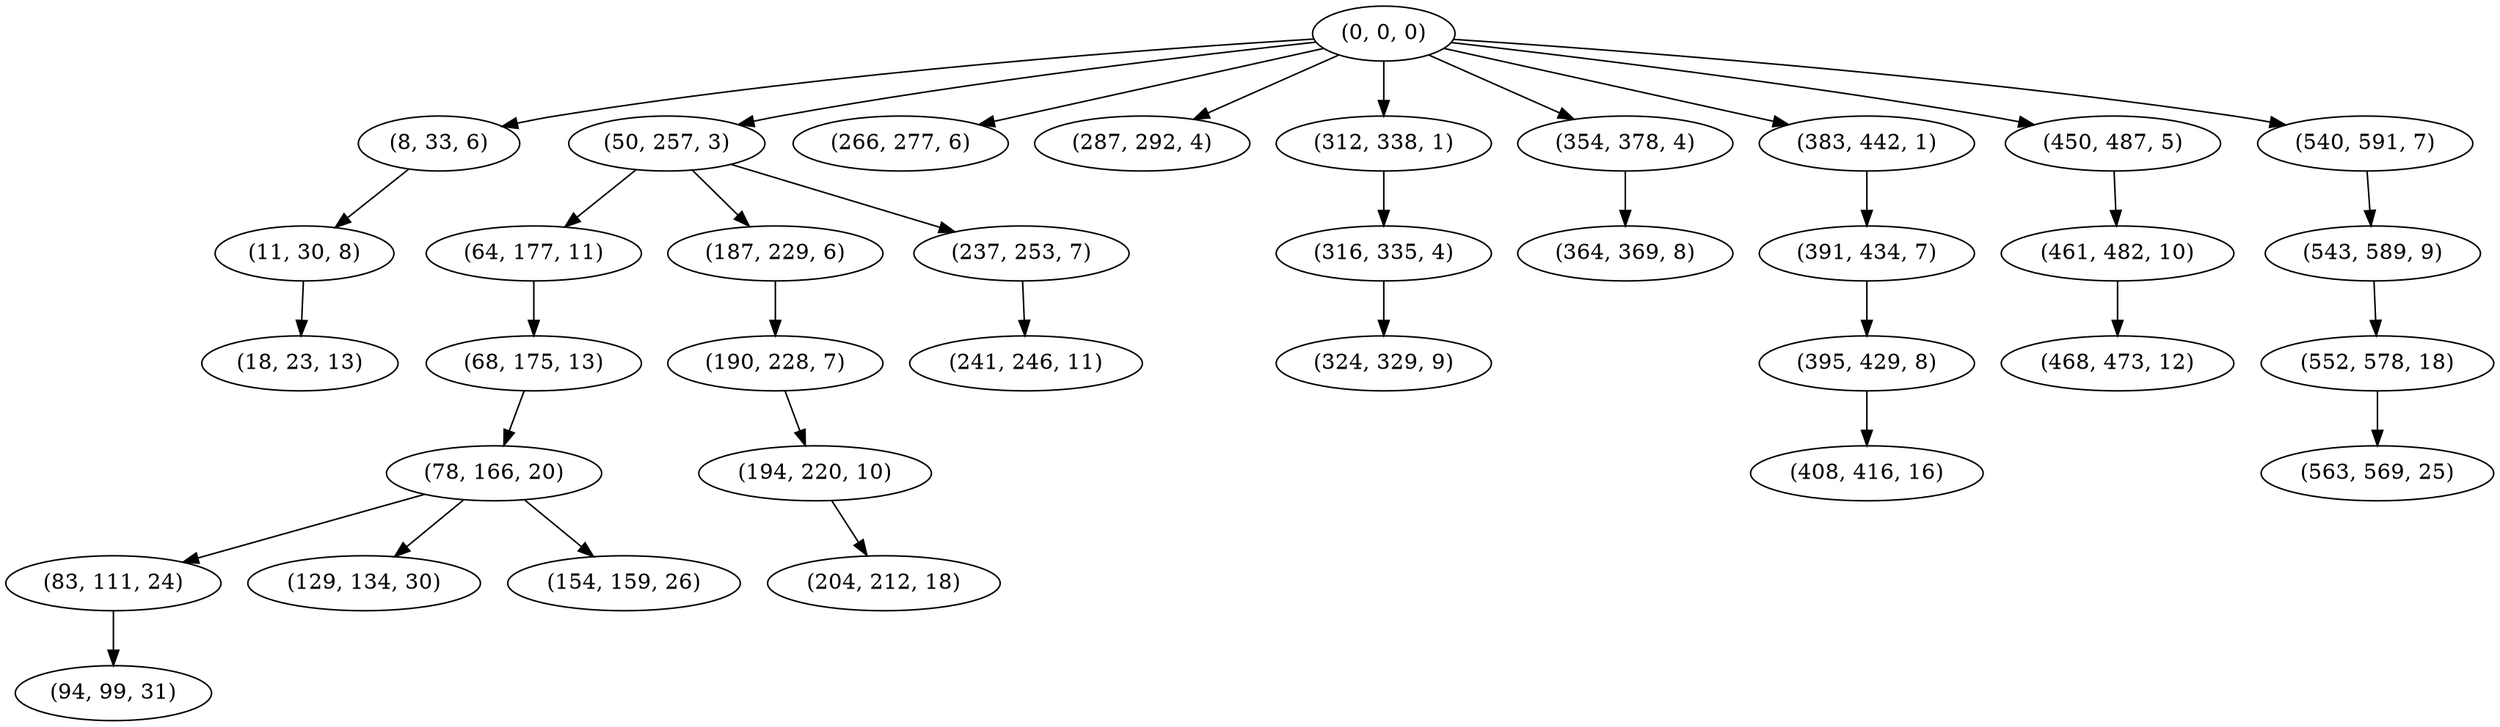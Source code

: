digraph tree {
    "(0, 0, 0)";
    "(8, 33, 6)";
    "(11, 30, 8)";
    "(18, 23, 13)";
    "(50, 257, 3)";
    "(64, 177, 11)";
    "(68, 175, 13)";
    "(78, 166, 20)";
    "(83, 111, 24)";
    "(94, 99, 31)";
    "(129, 134, 30)";
    "(154, 159, 26)";
    "(187, 229, 6)";
    "(190, 228, 7)";
    "(194, 220, 10)";
    "(204, 212, 18)";
    "(237, 253, 7)";
    "(241, 246, 11)";
    "(266, 277, 6)";
    "(287, 292, 4)";
    "(312, 338, 1)";
    "(316, 335, 4)";
    "(324, 329, 9)";
    "(354, 378, 4)";
    "(364, 369, 8)";
    "(383, 442, 1)";
    "(391, 434, 7)";
    "(395, 429, 8)";
    "(408, 416, 16)";
    "(450, 487, 5)";
    "(461, 482, 10)";
    "(468, 473, 12)";
    "(540, 591, 7)";
    "(543, 589, 9)";
    "(552, 578, 18)";
    "(563, 569, 25)";
    "(0, 0, 0)" -> "(8, 33, 6)";
    "(0, 0, 0)" -> "(50, 257, 3)";
    "(0, 0, 0)" -> "(266, 277, 6)";
    "(0, 0, 0)" -> "(287, 292, 4)";
    "(0, 0, 0)" -> "(312, 338, 1)";
    "(0, 0, 0)" -> "(354, 378, 4)";
    "(0, 0, 0)" -> "(383, 442, 1)";
    "(0, 0, 0)" -> "(450, 487, 5)";
    "(0, 0, 0)" -> "(540, 591, 7)";
    "(8, 33, 6)" -> "(11, 30, 8)";
    "(11, 30, 8)" -> "(18, 23, 13)";
    "(50, 257, 3)" -> "(64, 177, 11)";
    "(50, 257, 3)" -> "(187, 229, 6)";
    "(50, 257, 3)" -> "(237, 253, 7)";
    "(64, 177, 11)" -> "(68, 175, 13)";
    "(68, 175, 13)" -> "(78, 166, 20)";
    "(78, 166, 20)" -> "(83, 111, 24)";
    "(78, 166, 20)" -> "(129, 134, 30)";
    "(78, 166, 20)" -> "(154, 159, 26)";
    "(83, 111, 24)" -> "(94, 99, 31)";
    "(187, 229, 6)" -> "(190, 228, 7)";
    "(190, 228, 7)" -> "(194, 220, 10)";
    "(194, 220, 10)" -> "(204, 212, 18)";
    "(237, 253, 7)" -> "(241, 246, 11)";
    "(312, 338, 1)" -> "(316, 335, 4)";
    "(316, 335, 4)" -> "(324, 329, 9)";
    "(354, 378, 4)" -> "(364, 369, 8)";
    "(383, 442, 1)" -> "(391, 434, 7)";
    "(391, 434, 7)" -> "(395, 429, 8)";
    "(395, 429, 8)" -> "(408, 416, 16)";
    "(450, 487, 5)" -> "(461, 482, 10)";
    "(461, 482, 10)" -> "(468, 473, 12)";
    "(540, 591, 7)" -> "(543, 589, 9)";
    "(543, 589, 9)" -> "(552, 578, 18)";
    "(552, 578, 18)" -> "(563, 569, 25)";
}
